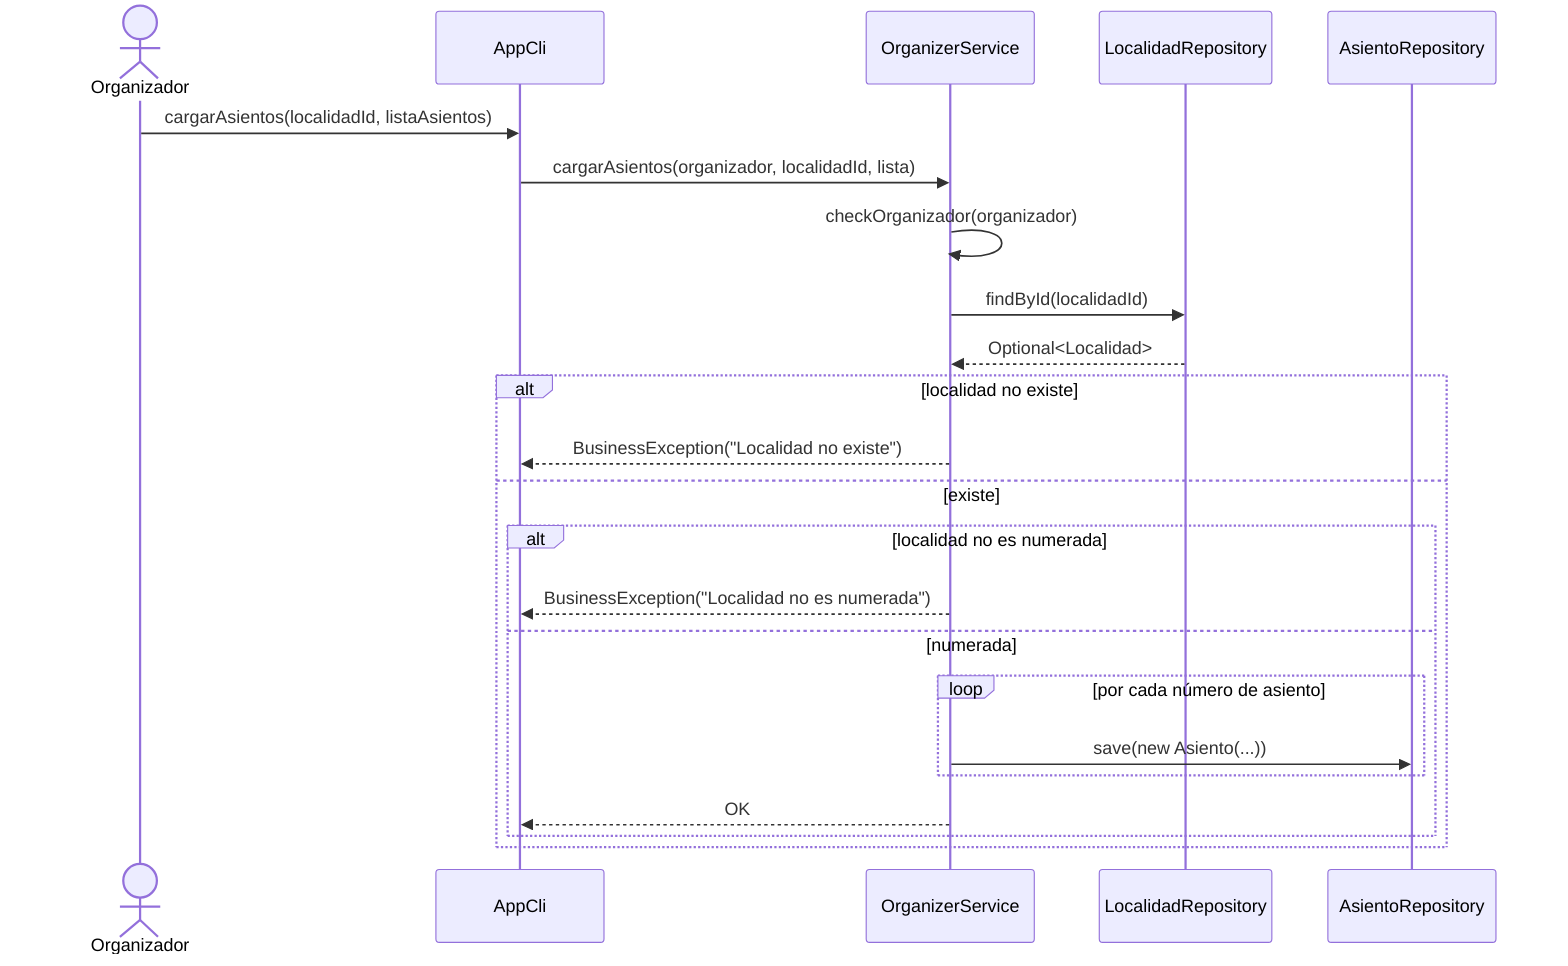 %% Secuencia: Organizador carga asientos para localidad numerada
sequenceDiagram
actor Organizador
participant AppCli
participant OrganizerService
participant LocalidadRepository
participant AsientoRepository

Organizador->>AppCli: cargarAsientos(localidadId, listaAsientos)
AppCli->>OrganizerService: cargarAsientos(organizador, localidadId, lista)
OrganizerService->>OrganizerService: checkOrganizador(organizador)
OrganizerService->>LocalidadRepository: findById(localidadId)
LocalidadRepository-->>OrganizerService: Optional<Localidad>
alt localidad no existe
  OrganizerService-->>AppCli: BusinessException("Localidad no existe")
else existe
  alt localidad no es numerada
    OrganizerService-->>AppCli: BusinessException("Localidad no es numerada")
  else numerada
    loop por cada número de asiento
      OrganizerService->>AsientoRepository: save(new Asiento(...))
    end
    OrganizerService-->>AppCli: OK
  end
end